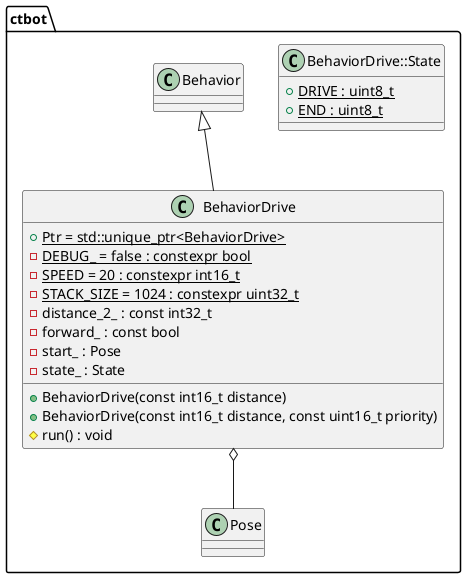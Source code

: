 @startuml behavior_drive

namespace ctbot {
    class BehaviorDrive {
        +BehaviorDrive(const int16_t distance)
        +BehaviorDrive(const int16_t distance, const uint16_t priority)
        +{static} Ptr = std::unique_ptr<BehaviorDrive>
        #run() : void
        -{static} DEBUG_ = false : constexpr bool
        -{static} SPEED = 20 : constexpr int16_t
        -{static} STACK_SIZE = 1024 : constexpr uint32_t
        -distance_2_ : const int32_t
        -forward_ : const bool
        -start_ : Pose
        -state_ : State
    }

    class BehaviorDrive::State {
        +{static} DRIVE : uint8_t
        +{static} END : uint8_t
    }

    Behavior <|-- BehaviorDrive
    BehaviorDrive o-- Pose
}

@enduml
